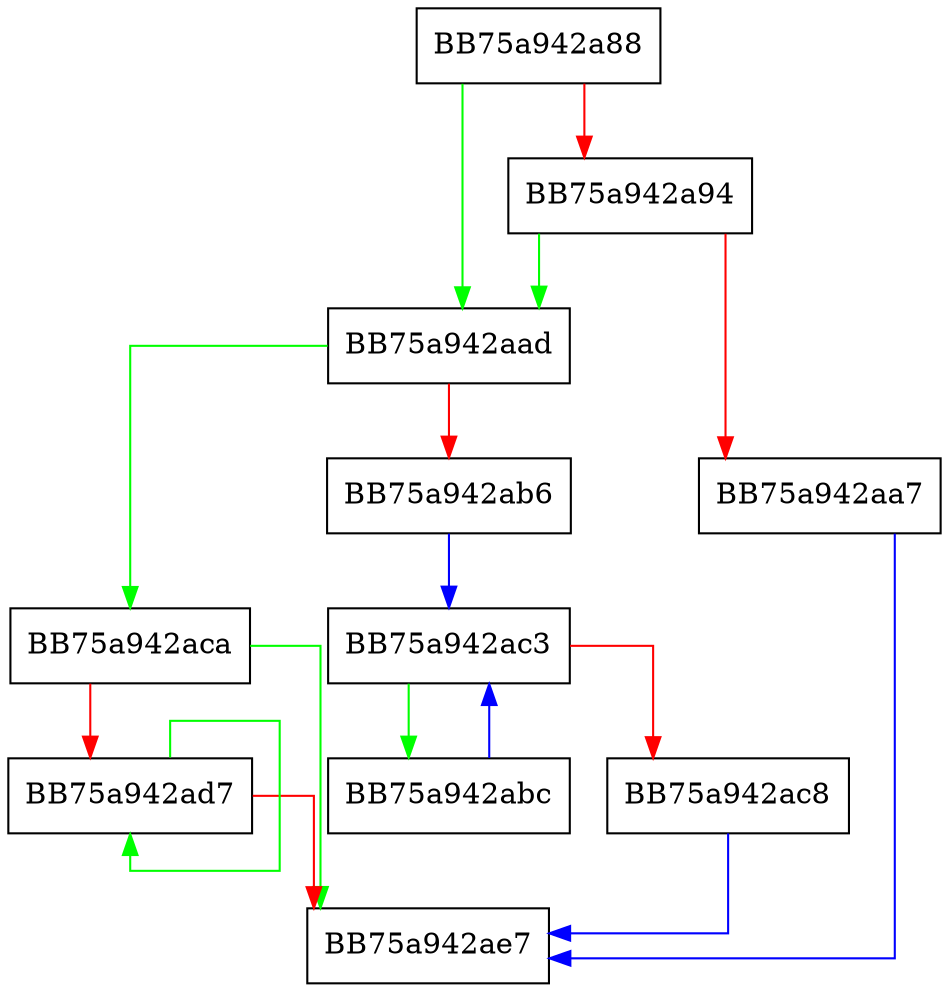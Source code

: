 digraph decrement {
  node [shape="box"];
  graph [splines=ortho];
  BB75a942a88 -> BB75a942aad [color="green"];
  BB75a942a88 -> BB75a942a94 [color="red"];
  BB75a942a94 -> BB75a942aad [color="green"];
  BB75a942a94 -> BB75a942aa7 [color="red"];
  BB75a942aa7 -> BB75a942ae7 [color="blue"];
  BB75a942aad -> BB75a942aca [color="green"];
  BB75a942aad -> BB75a942ab6 [color="red"];
  BB75a942ab6 -> BB75a942ac3 [color="blue"];
  BB75a942abc -> BB75a942ac3 [color="blue"];
  BB75a942ac3 -> BB75a942abc [color="green"];
  BB75a942ac3 -> BB75a942ac8 [color="red"];
  BB75a942ac8 -> BB75a942ae7 [color="blue"];
  BB75a942aca -> BB75a942ae7 [color="green"];
  BB75a942aca -> BB75a942ad7 [color="red"];
  BB75a942ad7 -> BB75a942ad7 [color="green"];
  BB75a942ad7 -> BB75a942ae7 [color="red"];
}